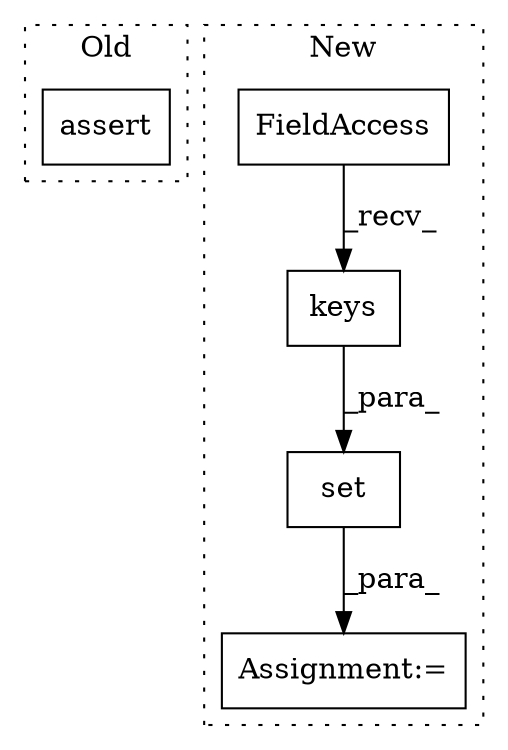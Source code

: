 digraph G {
subgraph cluster0 {
1 [label="assert" a="6" s="3299" l="7" shape="box"];
label = "Old";
style="dotted";
}
subgraph cluster1 {
2 [label="keys" a="32" s="5150" l="6" shape="box"];
3 [label="Assignment:=" a="7" s="5141" l="1" shape="box"];
4 [label="set" a="32" s="5142,5156" l="4,1" shape="box"];
5 [label="FieldAccess" a="22" s="5146" l="3" shape="box"];
label = "New";
style="dotted";
}
2 -> 4 [label="_para_"];
4 -> 3 [label="_para_"];
5 -> 2 [label="_recv_"];
}